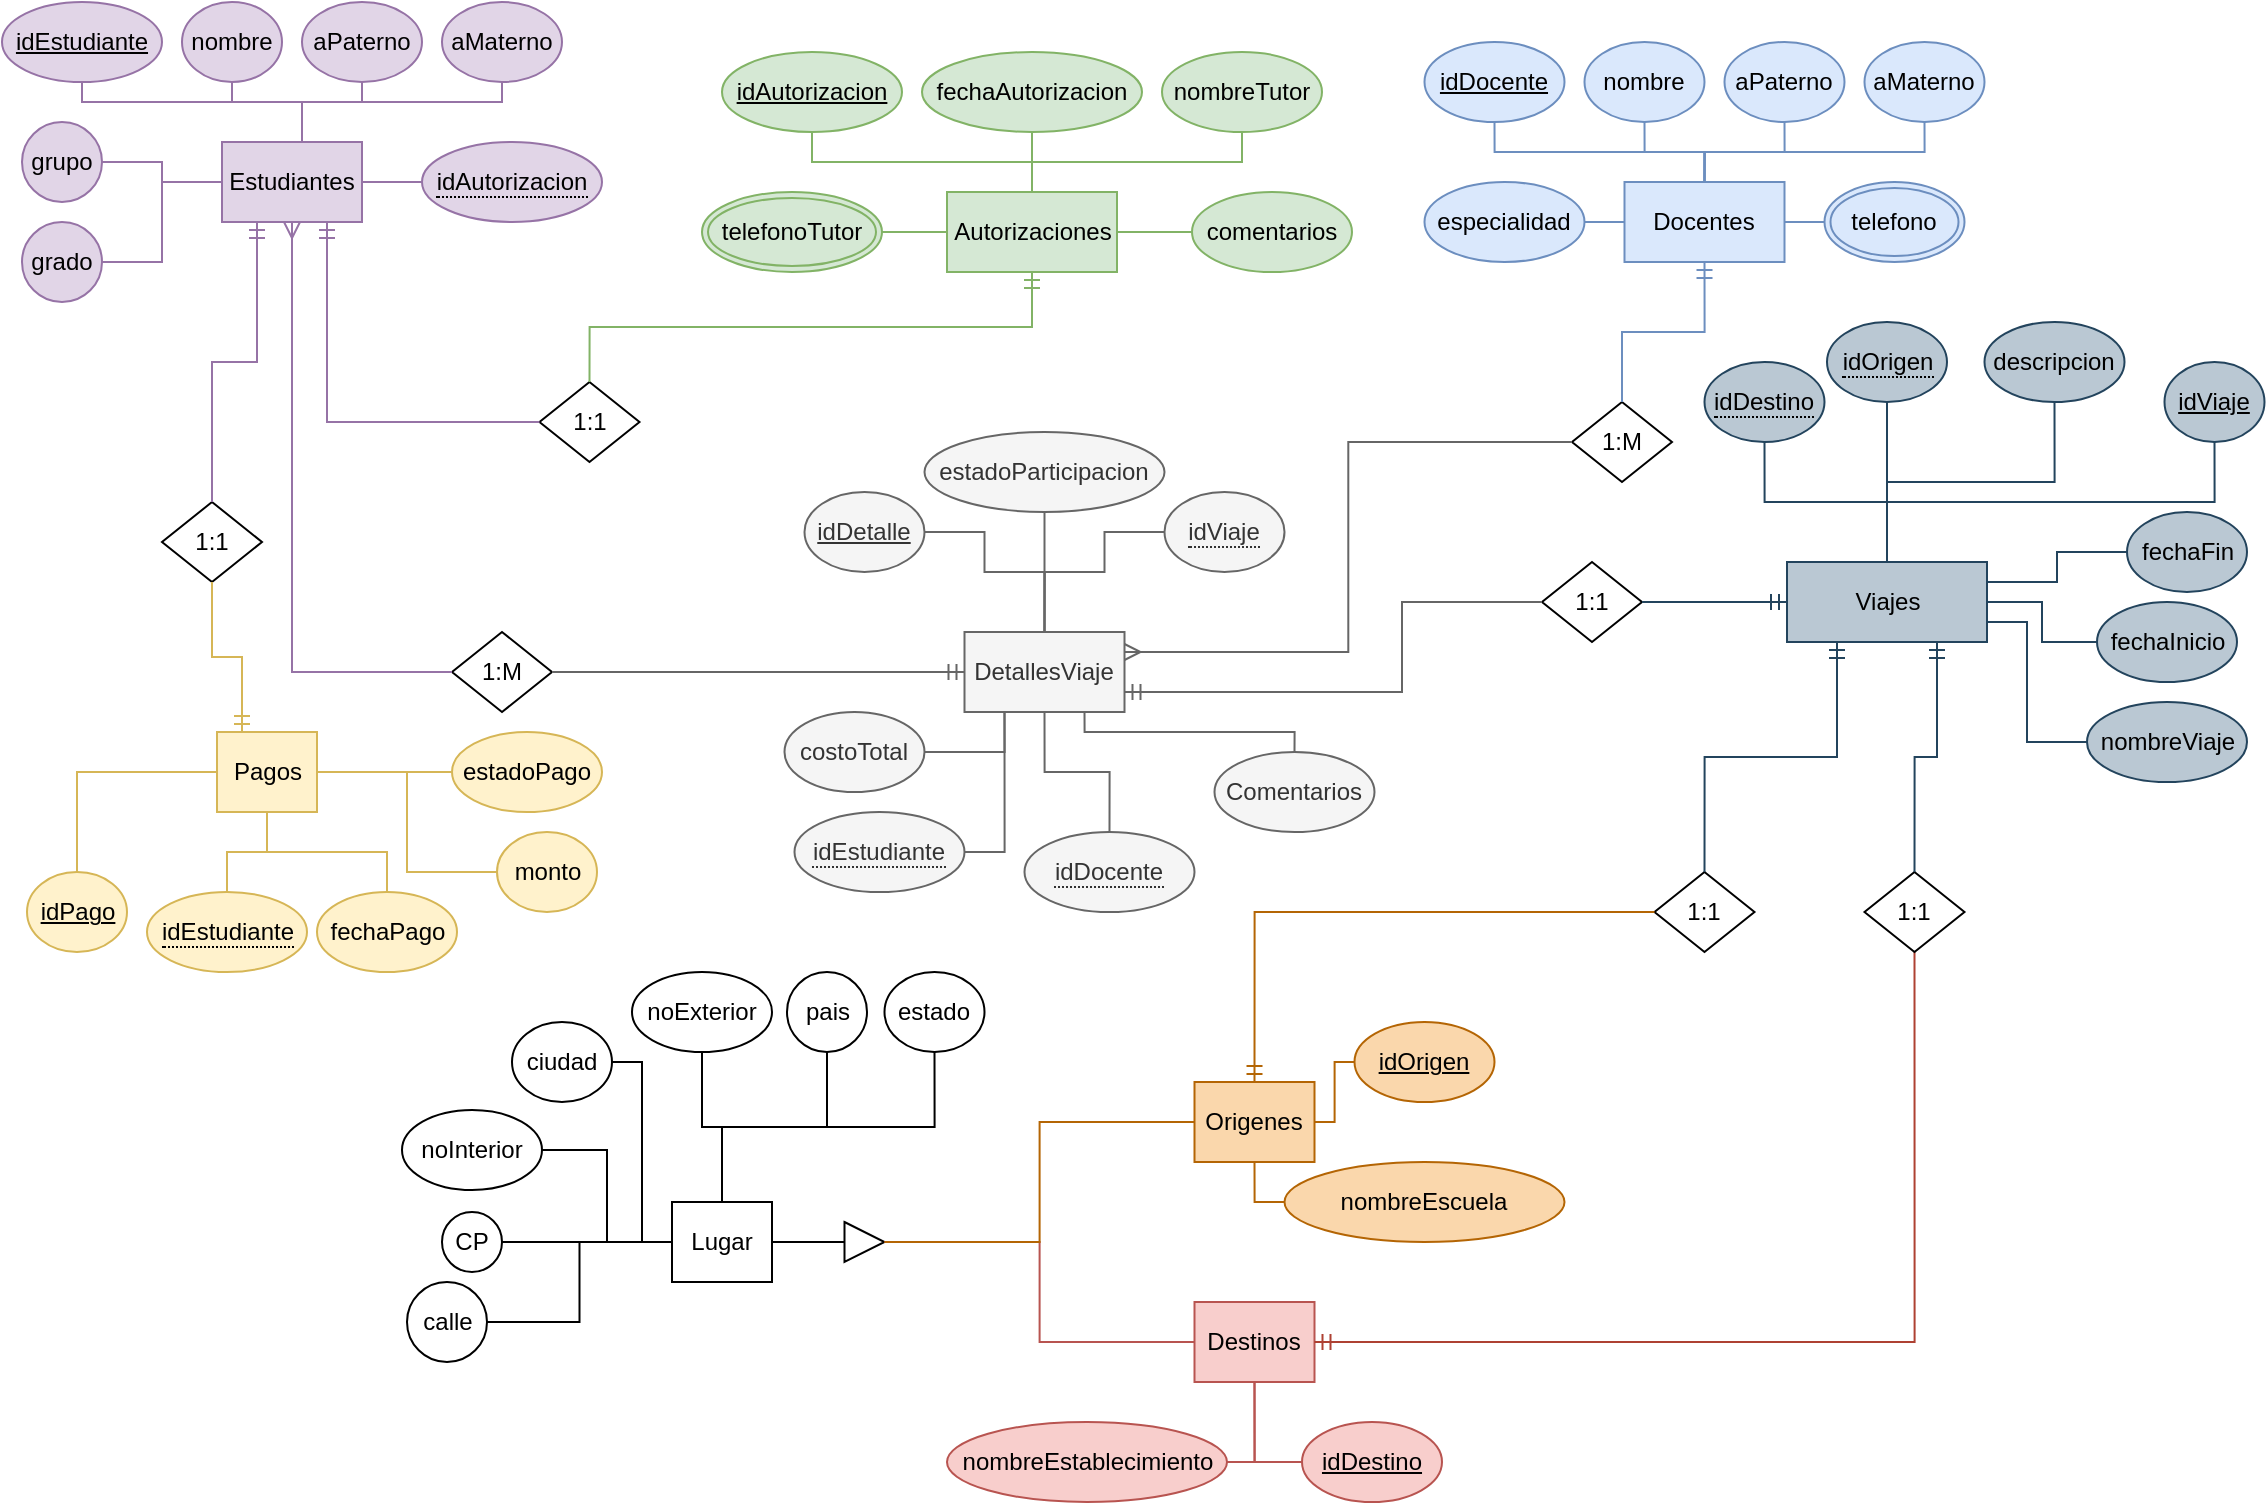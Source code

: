 <mxfile version="27.0.9">
  <diagram name="Página-1" id="6M8jZJM8SSEb0cVScsyy">
    <mxGraphModel dx="983" dy="613" grid="1" gridSize="10" guides="1" tooltips="1" connect="1" arrows="1" fold="1" page="1" pageScale="1" pageWidth="1169" pageHeight="827" math="0" shadow="0">
      <root>
        <mxCell id="0" />
        <mxCell id="1" parent="0" />
        <mxCell id="doyM2j3rQxWbV_fFkolo-1" value="Estudiantes" style="whiteSpace=wrap;html=1;align=center;fillColor=#e1d5e7;strokeColor=#9673a6;" parent="1" vertex="1">
          <mxGeometry x="130" y="90" width="70" height="40" as="geometry" />
        </mxCell>
        <mxCell id="doyM2j3rQxWbV_fFkolo-2" value="idEstudiante" style="ellipse;whiteSpace=wrap;html=1;align=center;fontStyle=4;fillColor=#e1d5e7;strokeColor=#9673a6;" parent="1" vertex="1">
          <mxGeometry x="20" y="20" width="80" height="40" as="geometry" />
        </mxCell>
        <mxCell id="doyM2j3rQxWbV_fFkolo-3" value="nombre" style="ellipse;whiteSpace=wrap;html=1;align=center;fillColor=#e1d5e7;strokeColor=#9673a6;" parent="1" vertex="1">
          <mxGeometry x="110" y="20" width="50" height="40" as="geometry" />
        </mxCell>
        <mxCell id="doyM2j3rQxWbV_fFkolo-4" value="aPaterno" style="ellipse;whiteSpace=wrap;html=1;align=center;fillColor=#e1d5e7;strokeColor=#9673a6;" parent="1" vertex="1">
          <mxGeometry x="170" y="20" width="60" height="40" as="geometry" />
        </mxCell>
        <mxCell id="doyM2j3rQxWbV_fFkolo-5" value="aMaterno" style="ellipse;whiteSpace=wrap;html=1;align=center;fillColor=#e1d5e7;strokeColor=#9673a6;" parent="1" vertex="1">
          <mxGeometry x="240" y="20" width="60" height="40" as="geometry" />
        </mxCell>
        <mxCell id="doyM2j3rQxWbV_fFkolo-6" value="grado" style="ellipse;whiteSpace=wrap;html=1;align=center;fillColor=#e1d5e7;strokeColor=#9673a6;" parent="1" vertex="1">
          <mxGeometry x="30" y="130" width="40" height="40" as="geometry" />
        </mxCell>
        <mxCell id="doyM2j3rQxWbV_fFkolo-7" value="grupo" style="ellipse;whiteSpace=wrap;html=1;align=center;fillColor=#e1d5e7;strokeColor=#9673a6;" parent="1" vertex="1">
          <mxGeometry x="30" y="80" width="40" height="40" as="geometry" />
        </mxCell>
        <mxCell id="doyM2j3rQxWbV_fFkolo-16" value="" style="endArrow=none;html=1;rounded=0;entryX=0.5;entryY=1;entryDx=0;entryDy=0;exitX=0.5;exitY=0;exitDx=0;exitDy=0;edgeStyle=orthogonalEdgeStyle;fillColor=#e1d5e7;strokeColor=#9673a6;" parent="1" source="doyM2j3rQxWbV_fFkolo-1" target="doyM2j3rQxWbV_fFkolo-2" edge="1">
          <mxGeometry width="50" height="50" relative="1" as="geometry">
            <mxPoint x="110" y="110" as="sourcePoint" />
            <mxPoint x="160" y="60" as="targetPoint" />
            <Array as="points">
              <mxPoint x="170" y="70" />
              <mxPoint x="60" y="70" />
            </Array>
          </mxGeometry>
        </mxCell>
        <mxCell id="doyM2j3rQxWbV_fFkolo-18" value="" style="endArrow=none;html=1;rounded=0;entryX=0.5;entryY=1;entryDx=0;entryDy=0;exitX=0.5;exitY=0;exitDx=0;exitDy=0;edgeStyle=orthogonalEdgeStyle;fillColor=#e1d5e7;strokeColor=#9673a6;" parent="1" source="doyM2j3rQxWbV_fFkolo-1" target="doyM2j3rQxWbV_fFkolo-3" edge="1">
          <mxGeometry width="50" height="50" relative="1" as="geometry">
            <mxPoint x="220" y="100" as="sourcePoint" />
            <mxPoint x="110" y="70" as="targetPoint" />
            <Array as="points">
              <mxPoint x="170" y="70" />
              <mxPoint x="135" y="70" />
            </Array>
          </mxGeometry>
        </mxCell>
        <mxCell id="doyM2j3rQxWbV_fFkolo-19" value="" style="endArrow=none;html=1;rounded=0;entryX=0.5;entryY=1;entryDx=0;entryDy=0;exitX=0.5;exitY=0;exitDx=0;exitDy=0;edgeStyle=orthogonalEdgeStyle;fillColor=#e1d5e7;strokeColor=#9673a6;" parent="1" source="doyM2j3rQxWbV_fFkolo-1" target="doyM2j3rQxWbV_fFkolo-4" edge="1">
          <mxGeometry width="50" height="50" relative="1" as="geometry">
            <mxPoint x="300" y="110" as="sourcePoint" />
            <mxPoint x="190" y="80" as="targetPoint" />
            <Array as="points">
              <mxPoint x="170" y="70" />
              <mxPoint x="200" y="70" />
            </Array>
          </mxGeometry>
        </mxCell>
        <mxCell id="doyM2j3rQxWbV_fFkolo-20" value="" style="endArrow=none;html=1;rounded=0;exitX=0.5;exitY=1;exitDx=0;exitDy=0;edgeStyle=orthogonalEdgeStyle;entryX=0.5;entryY=0;entryDx=0;entryDy=0;fillColor=#e1d5e7;strokeColor=#9673a6;" parent="1" source="doyM2j3rQxWbV_fFkolo-5" target="doyM2j3rQxWbV_fFkolo-1" edge="1">
          <mxGeometry width="50" height="50" relative="1" as="geometry">
            <mxPoint x="270" y="110" as="sourcePoint" />
            <mxPoint x="170" y="90" as="targetPoint" />
            <Array as="points">
              <mxPoint x="270" y="70" />
              <mxPoint x="170" y="70" />
            </Array>
          </mxGeometry>
        </mxCell>
        <mxCell id="doyM2j3rQxWbV_fFkolo-21" value="" style="endArrow=none;html=1;rounded=0;entryX=1;entryY=0.5;entryDx=0;entryDy=0;exitX=0;exitY=0.5;exitDx=0;exitDy=0;edgeStyle=orthogonalEdgeStyle;fillColor=#e1d5e7;strokeColor=#9673a6;" parent="1" source="doyM2j3rQxWbV_fFkolo-1" target="doyM2j3rQxWbV_fFkolo-7" edge="1">
          <mxGeometry width="50" height="50" relative="1" as="geometry">
            <mxPoint x="220" y="110" as="sourcePoint" />
            <mxPoint x="110" y="80" as="targetPoint" />
          </mxGeometry>
        </mxCell>
        <mxCell id="doyM2j3rQxWbV_fFkolo-22" value="" style="endArrow=none;html=1;rounded=0;entryX=1;entryY=0.5;entryDx=0;entryDy=0;exitX=0;exitY=0.5;exitDx=0;exitDy=0;edgeStyle=orthogonalEdgeStyle;fillColor=#e1d5e7;strokeColor=#9673a6;" parent="1" source="doyM2j3rQxWbV_fFkolo-1" target="doyM2j3rQxWbV_fFkolo-6" edge="1">
          <mxGeometry width="50" height="50" relative="1" as="geometry">
            <mxPoint x="200" y="160" as="sourcePoint" />
            <mxPoint x="90" y="130" as="targetPoint" />
          </mxGeometry>
        </mxCell>
        <mxCell id="doyM2j3rQxWbV_fFkolo-23" value="Autorizaciones" style="whiteSpace=wrap;html=1;align=center;fillColor=#d5e8d4;strokeColor=#82b366;" parent="1" vertex="1">
          <mxGeometry x="492.5" y="115" width="85" height="40" as="geometry" />
        </mxCell>
        <mxCell id="doyM2j3rQxWbV_fFkolo-24" value="idAutorizacion" style="ellipse;whiteSpace=wrap;html=1;align=center;fontStyle=4;fillColor=#d5e8d4;strokeColor=#82b366;" parent="1" vertex="1">
          <mxGeometry x="380" y="45" width="90" height="40" as="geometry" />
        </mxCell>
        <mxCell id="doyM2j3rQxWbV_fFkolo-25" value="fechaAutorizacion" style="ellipse;whiteSpace=wrap;html=1;align=center;fillColor=#d5e8d4;strokeColor=#82b366;" parent="1" vertex="1">
          <mxGeometry x="480" y="45" width="110" height="40" as="geometry" />
        </mxCell>
        <mxCell id="doyM2j3rQxWbV_fFkolo-26" value="nombreTutor" style="ellipse;whiteSpace=wrap;html=1;align=center;fillColor=#d5e8d4;strokeColor=#82b366;" parent="1" vertex="1">
          <mxGeometry x="600" y="45" width="80" height="40" as="geometry" />
        </mxCell>
        <mxCell id="doyM2j3rQxWbV_fFkolo-28" value="comentarios" style="ellipse;whiteSpace=wrap;html=1;align=center;fillColor=#d5e8d4;strokeColor=#82b366;" parent="1" vertex="1">
          <mxGeometry x="615" y="115" width="80" height="40" as="geometry" />
        </mxCell>
        <mxCell id="doyM2j3rQxWbV_fFkolo-30" value="" style="endArrow=none;html=1;rounded=0;entryX=0.5;entryY=1;entryDx=0;entryDy=0;exitX=0.5;exitY=0;exitDx=0;exitDy=0;edgeStyle=orthogonalEdgeStyle;fillColor=#d5e8d4;strokeColor=#82b366;" parent="1" source="doyM2j3rQxWbV_fFkolo-23" target="doyM2j3rQxWbV_fFkolo-24" edge="1">
          <mxGeometry width="50" height="50" relative="1" as="geometry">
            <mxPoint x="500" y="105" as="sourcePoint" />
            <mxPoint x="440" y="135" as="targetPoint" />
          </mxGeometry>
        </mxCell>
        <mxCell id="doyM2j3rQxWbV_fFkolo-31" value="" style="endArrow=none;html=1;rounded=0;entryX=0.5;entryY=1;entryDx=0;entryDy=0;exitX=0.5;exitY=0;exitDx=0;exitDy=0;edgeStyle=orthogonalEdgeStyle;fillColor=#d5e8d4;strokeColor=#82b366;" parent="1" source="doyM2j3rQxWbV_fFkolo-23" target="doyM2j3rQxWbV_fFkolo-25" edge="1">
          <mxGeometry width="50" height="50" relative="1" as="geometry">
            <mxPoint x="620" y="205" as="sourcePoint" />
            <mxPoint x="560" y="235" as="targetPoint" />
          </mxGeometry>
        </mxCell>
        <mxCell id="doyM2j3rQxWbV_fFkolo-32" value="" style="endArrow=none;html=1;rounded=0;entryX=0.5;entryY=1;entryDx=0;entryDy=0;exitX=0.5;exitY=0;exitDx=0;exitDy=0;edgeStyle=orthogonalEdgeStyle;fillColor=#d5e8d4;strokeColor=#82b366;" parent="1" source="doyM2j3rQxWbV_fFkolo-23" target="doyM2j3rQxWbV_fFkolo-26" edge="1">
          <mxGeometry width="50" height="50" relative="1" as="geometry">
            <mxPoint x="660" y="115" as="sourcePoint" />
            <mxPoint x="600" y="145" as="targetPoint" />
          </mxGeometry>
        </mxCell>
        <mxCell id="doyM2j3rQxWbV_fFkolo-33" value="" style="endArrow=none;html=1;rounded=0;entryX=1;entryY=0.5;entryDx=0;entryDy=0;exitX=0;exitY=0.5;exitDx=0;exitDy=0;edgeStyle=orthogonalEdgeStyle;fillColor=#d5e8d4;strokeColor=#82b366;" parent="1" source="doyM2j3rQxWbV_fFkolo-28" target="doyM2j3rQxWbV_fFkolo-23" edge="1">
          <mxGeometry width="50" height="50" relative="1" as="geometry">
            <mxPoint x="640" y="115" as="sourcePoint" />
            <mxPoint x="580" y="145" as="targetPoint" />
          </mxGeometry>
        </mxCell>
        <mxCell id="doyM2j3rQxWbV_fFkolo-34" value="" style="endArrow=none;html=1;rounded=0;entryX=1;entryY=0.5;entryDx=0;entryDy=0;exitX=0;exitY=0.5;exitDx=0;exitDy=0;edgeStyle=orthogonalEdgeStyle;fillColor=#d5e8d4;strokeColor=#82b366;" parent="1" source="doyM2j3rQxWbV_fFkolo-23" target="doyM2j3rQxWbV_fFkolo-36" edge="1">
          <mxGeometry width="50" height="50" relative="1" as="geometry">
            <mxPoint x="490" y="135" as="sourcePoint" />
            <mxPoint x="460" y="125" as="targetPoint" />
          </mxGeometry>
        </mxCell>
        <mxCell id="doyM2j3rQxWbV_fFkolo-36" value="telefonoTutor" style="ellipse;shape=doubleEllipse;margin=3;whiteSpace=wrap;html=1;align=center;fillColor=#d5e8d4;strokeColor=#82b366;" parent="1" vertex="1">
          <mxGeometry x="370" y="115" width="90" height="40" as="geometry" />
        </mxCell>
        <mxCell id="doyM2j3rQxWbV_fFkolo-37" value="&lt;span style=&quot;border-bottom: 1px dotted&quot;&gt;idAutorizacion&lt;/span&gt;" style="ellipse;whiteSpace=wrap;html=1;align=center;fillColor=#e1d5e7;strokeColor=#9673a6;" parent="1" vertex="1">
          <mxGeometry x="230" y="90" width="90" height="40" as="geometry" />
        </mxCell>
        <mxCell id="doyM2j3rQxWbV_fFkolo-38" value="" style="endArrow=none;html=1;rounded=0;entryX=1;entryY=0.5;entryDx=0;entryDy=0;exitX=0;exitY=0.5;exitDx=0;exitDy=0;edgeStyle=orthogonalEdgeStyle;fillColor=#e1d5e7;strokeColor=#9673a6;" parent="1" source="doyM2j3rQxWbV_fFkolo-37" target="doyM2j3rQxWbV_fFkolo-1" edge="1">
          <mxGeometry width="50" height="50" relative="1" as="geometry">
            <mxPoint x="310" y="150" as="sourcePoint" />
            <mxPoint x="250" y="180" as="targetPoint" />
          </mxGeometry>
        </mxCell>
        <mxCell id="doyM2j3rQxWbV_fFkolo-39" value="1:1" style="shape=rhombus;perimeter=rhombusPerimeter;whiteSpace=wrap;html=1;align=center;" parent="1" vertex="1">
          <mxGeometry x="288.75" y="210" width="50" height="40" as="geometry" />
        </mxCell>
        <mxCell id="doyM2j3rQxWbV_fFkolo-42" value="" style="edgeStyle=orthogonalEdgeStyle;fontSize=12;html=1;endArrow=ERmandOne;rounded=0;exitX=0;exitY=0.5;exitDx=0;exitDy=0;entryX=0.75;entryY=1;entryDx=0;entryDy=0;fillColor=#e1d5e7;strokeColor=#9673a6;" parent="1" source="doyM2j3rQxWbV_fFkolo-39" target="doyM2j3rQxWbV_fFkolo-1" edge="1">
          <mxGeometry width="100" height="100" relative="1" as="geometry">
            <mxPoint x="320" y="180" as="sourcePoint" />
            <mxPoint x="220" y="200" as="targetPoint" />
          </mxGeometry>
        </mxCell>
        <mxCell id="doyM2j3rQxWbV_fFkolo-43" value="" style="edgeStyle=orthogonalEdgeStyle;fontSize=12;html=1;endArrow=ERmandOne;rounded=0;exitX=0.5;exitY=0;exitDx=0;exitDy=0;entryX=0.5;entryY=1;entryDx=0;entryDy=0;fillColor=#d5e8d4;strokeColor=#82b366;" parent="1" source="doyM2j3rQxWbV_fFkolo-39" target="doyM2j3rQxWbV_fFkolo-23" edge="1">
          <mxGeometry width="100" height="100" relative="1" as="geometry">
            <mxPoint x="330" y="200" as="sourcePoint" />
            <mxPoint x="220" y="170" as="targetPoint" />
          </mxGeometry>
        </mxCell>
        <mxCell id="doyM2j3rQxWbV_fFkolo-44" value="Pagos" style="whiteSpace=wrap;html=1;align=center;fillColor=#fff2cc;strokeColor=#d6b656;" parent="1" vertex="1">
          <mxGeometry x="127.5" y="385" width="50" height="40" as="geometry" />
        </mxCell>
        <mxCell id="doyM2j3rQxWbV_fFkolo-45" value="idPago" style="ellipse;whiteSpace=wrap;html=1;align=center;fontStyle=4;fillColor=#fff2cc;strokeColor=#d6b656;" parent="1" vertex="1">
          <mxGeometry x="32.5" y="455" width="50" height="40" as="geometry" />
        </mxCell>
        <mxCell id="doyM2j3rQxWbV_fFkolo-47" value="&lt;span style=&quot;border-bottom: 1px dotted&quot;&gt;idEstudiante&lt;/span&gt;" style="ellipse;whiteSpace=wrap;html=1;align=center;fillColor=#fff2cc;strokeColor=#d6b656;" parent="1" vertex="1">
          <mxGeometry x="92.5" y="465" width="80" height="40" as="geometry" />
        </mxCell>
        <mxCell id="doyM2j3rQxWbV_fFkolo-48" value="fechaPago" style="ellipse;whiteSpace=wrap;html=1;align=center;fillColor=#fff2cc;strokeColor=#d6b656;" parent="1" vertex="1">
          <mxGeometry x="177.5" y="465" width="70" height="40" as="geometry" />
        </mxCell>
        <mxCell id="doyM2j3rQxWbV_fFkolo-49" value="monto" style="ellipse;whiteSpace=wrap;html=1;align=center;fillColor=#fff2cc;strokeColor=#d6b656;" parent="1" vertex="1">
          <mxGeometry x="267.5" y="435" width="50" height="40" as="geometry" />
        </mxCell>
        <mxCell id="doyM2j3rQxWbV_fFkolo-51" value="estadoPago" style="ellipse;whiteSpace=wrap;html=1;align=center;fillColor=#fff2cc;strokeColor=#d6b656;" parent="1" vertex="1">
          <mxGeometry x="245" y="385" width="75" height="40" as="geometry" />
        </mxCell>
        <mxCell id="doyM2j3rQxWbV_fFkolo-52" value="1:1" style="shape=rhombus;perimeter=rhombusPerimeter;whiteSpace=wrap;html=1;align=center;" parent="1" vertex="1">
          <mxGeometry x="100" y="270" width="50" height="40" as="geometry" />
        </mxCell>
        <mxCell id="doyM2j3rQxWbV_fFkolo-53" value="" style="endArrow=none;html=1;rounded=0;entryX=0.5;entryY=0;entryDx=0;entryDy=0;exitX=0;exitY=0.5;exitDx=0;exitDy=0;edgeStyle=orthogonalEdgeStyle;fillColor=#fff2cc;strokeColor=#d6b656;" parent="1" source="doyM2j3rQxWbV_fFkolo-44" target="doyM2j3rQxWbV_fFkolo-45" edge="1">
          <mxGeometry width="50" height="50" relative="1" as="geometry">
            <mxPoint x="247.5" y="405" as="sourcePoint" />
            <mxPoint x="217.5" y="415" as="targetPoint" />
          </mxGeometry>
        </mxCell>
        <mxCell id="doyM2j3rQxWbV_fFkolo-54" value="" style="endArrow=none;html=1;rounded=0;entryX=0.5;entryY=0;entryDx=0;entryDy=0;exitX=0.5;exitY=1;exitDx=0;exitDy=0;edgeStyle=orthogonalEdgeStyle;fillColor=#fff2cc;strokeColor=#d6b656;" parent="1" source="doyM2j3rQxWbV_fFkolo-44" target="doyM2j3rQxWbV_fFkolo-47" edge="1">
          <mxGeometry width="50" height="50" relative="1" as="geometry">
            <mxPoint x="257.5" y="365" as="sourcePoint" />
            <mxPoint x="227.5" y="375" as="targetPoint" />
          </mxGeometry>
        </mxCell>
        <mxCell id="doyM2j3rQxWbV_fFkolo-55" value="" style="endArrow=none;html=1;rounded=0;entryX=0.5;entryY=0;entryDx=0;entryDy=0;exitX=0.5;exitY=1;exitDx=0;exitDy=0;edgeStyle=orthogonalEdgeStyle;fillColor=#fff2cc;strokeColor=#d6b656;" parent="1" source="doyM2j3rQxWbV_fFkolo-44" target="doyM2j3rQxWbV_fFkolo-48" edge="1">
          <mxGeometry width="50" height="50" relative="1" as="geometry">
            <mxPoint x="157.5" y="415" as="sourcePoint" />
            <mxPoint x="127.5" y="425" as="targetPoint" />
          </mxGeometry>
        </mxCell>
        <mxCell id="doyM2j3rQxWbV_fFkolo-56" value="" style="endArrow=none;html=1;rounded=0;entryX=0;entryY=0.5;entryDx=0;entryDy=0;exitX=1;exitY=0.5;exitDx=0;exitDy=0;edgeStyle=orthogonalEdgeStyle;fillColor=#fff2cc;strokeColor=#d6b656;" parent="1" source="doyM2j3rQxWbV_fFkolo-44" target="doyM2j3rQxWbV_fFkolo-49" edge="1">
          <mxGeometry width="50" height="50" relative="1" as="geometry">
            <mxPoint x="207.5" y="425" as="sourcePoint" />
            <mxPoint x="177.5" y="435" as="targetPoint" />
          </mxGeometry>
        </mxCell>
        <mxCell id="doyM2j3rQxWbV_fFkolo-57" value="" style="endArrow=none;html=1;rounded=0;entryX=0;entryY=0.5;entryDx=0;entryDy=0;exitX=1;exitY=0.5;exitDx=0;exitDy=0;edgeStyle=orthogonalEdgeStyle;fillColor=#fff2cc;strokeColor=#d6b656;" parent="1" source="doyM2j3rQxWbV_fFkolo-44" target="doyM2j3rQxWbV_fFkolo-51" edge="1">
          <mxGeometry width="50" height="50" relative="1" as="geometry">
            <mxPoint x="227.5" y="435" as="sourcePoint" />
            <mxPoint x="197.5" y="445" as="targetPoint" />
          </mxGeometry>
        </mxCell>
        <mxCell id="doyM2j3rQxWbV_fFkolo-58" value="" style="edgeStyle=orthogonalEdgeStyle;fontSize=12;html=1;endArrow=ERmandOne;rounded=0;exitX=0.5;exitY=0;exitDx=0;exitDy=0;entryX=0.25;entryY=1;entryDx=0;entryDy=0;fillColor=#e1d5e7;strokeColor=#9673a6;" parent="1" source="doyM2j3rQxWbV_fFkolo-52" target="doyM2j3rQxWbV_fFkolo-1" edge="1">
          <mxGeometry width="100" height="100" relative="1" as="geometry">
            <mxPoint x="397" y="190" as="sourcePoint" />
            <mxPoint x="270" y="160" as="targetPoint" />
          </mxGeometry>
        </mxCell>
        <mxCell id="doyM2j3rQxWbV_fFkolo-59" value="" style="edgeStyle=orthogonalEdgeStyle;fontSize=12;html=1;endArrow=ERmandOne;rounded=0;exitX=0.5;exitY=1;exitDx=0;exitDy=0;entryX=0.25;entryY=0;entryDx=0;entryDy=0;fillColor=#fff2cc;strokeColor=#d6b656;" parent="1" source="doyM2j3rQxWbV_fFkolo-52" target="doyM2j3rQxWbV_fFkolo-44" edge="1">
          <mxGeometry width="100" height="100" relative="1" as="geometry">
            <mxPoint x="497" y="220" as="sourcePoint" />
            <mxPoint x="370" y="190" as="targetPoint" />
          </mxGeometry>
        </mxCell>
        <mxCell id="doyM2j3rQxWbV_fFkolo-60" value="Docentes" style="whiteSpace=wrap;html=1;align=center;fillColor=#dae8fc;strokeColor=#6c8ebf;" parent="1" vertex="1">
          <mxGeometry x="831.25" y="110" width="80" height="40" as="geometry" />
        </mxCell>
        <mxCell id="doyM2j3rQxWbV_fFkolo-61" value="idDocente" style="ellipse;whiteSpace=wrap;html=1;align=center;fontStyle=4;fillColor=#dae8fc;strokeColor=#6c8ebf;" parent="1" vertex="1">
          <mxGeometry x="731.25" y="40" width="70" height="40" as="geometry" />
        </mxCell>
        <mxCell id="doyM2j3rQxWbV_fFkolo-62" value="nombre" style="ellipse;whiteSpace=wrap;html=1;align=center;fillColor=#dae8fc;strokeColor=#6c8ebf;" parent="1" vertex="1">
          <mxGeometry x="811.25" y="40" width="60" height="40" as="geometry" />
        </mxCell>
        <mxCell id="doyM2j3rQxWbV_fFkolo-63" value="aPaterno" style="ellipse;whiteSpace=wrap;html=1;align=center;fillColor=#dae8fc;strokeColor=#6c8ebf;" parent="1" vertex="1">
          <mxGeometry x="881.25" y="40" width="60" height="40" as="geometry" />
        </mxCell>
        <mxCell id="doyM2j3rQxWbV_fFkolo-64" value="aM&lt;span style=&quot;background-color: transparent; color: light-dark(rgb(0, 0, 0), rgb(255, 255, 255));&quot;&gt;aterno&lt;/span&gt;" style="ellipse;whiteSpace=wrap;html=1;align=center;fillColor=#dae8fc;strokeColor=#6c8ebf;" parent="1" vertex="1">
          <mxGeometry x="951.25" y="40" width="60" height="40" as="geometry" />
        </mxCell>
        <mxCell id="doyM2j3rQxWbV_fFkolo-65" value="especialidad" style="ellipse;whiteSpace=wrap;html=1;align=center;fillColor=#dae8fc;strokeColor=#6c8ebf;" parent="1" vertex="1">
          <mxGeometry x="731.25" y="110" width="80" height="40" as="geometry" />
        </mxCell>
        <mxCell id="doyM2j3rQxWbV_fFkolo-67" value="telefono" style="ellipse;shape=doubleEllipse;margin=3;whiteSpace=wrap;html=1;align=center;fillColor=#dae8fc;strokeColor=#6c8ebf;" parent="1" vertex="1">
          <mxGeometry x="931.25" y="110" width="70" height="40" as="geometry" />
        </mxCell>
        <mxCell id="doyM2j3rQxWbV_fFkolo-68" value="" style="endArrow=none;html=1;rounded=0;entryX=0.5;entryY=1;entryDx=0;entryDy=0;exitX=0.5;exitY=0;exitDx=0;exitDy=0;edgeStyle=orthogonalEdgeStyle;fillColor=#dae8fc;strokeColor=#6c8ebf;" parent="1" source="doyM2j3rQxWbV_fFkolo-60" target="doyM2j3rQxWbV_fFkolo-61" edge="1">
          <mxGeometry width="50" height="50" relative="1" as="geometry">
            <mxPoint x="601.25" y="120" as="sourcePoint" />
            <mxPoint x="706.25" y="90" as="targetPoint" />
          </mxGeometry>
        </mxCell>
        <mxCell id="doyM2j3rQxWbV_fFkolo-69" value="" style="endArrow=none;html=1;rounded=0;entryX=0.5;entryY=1;entryDx=0;entryDy=0;exitX=0.5;exitY=0;exitDx=0;exitDy=0;edgeStyle=orthogonalEdgeStyle;fillColor=#dae8fc;strokeColor=#6c8ebf;" parent="1" source="doyM2j3rQxWbV_fFkolo-60" target="doyM2j3rQxWbV_fFkolo-64" edge="1">
          <mxGeometry width="50" height="50" relative="1" as="geometry">
            <mxPoint x="871.25" y="140" as="sourcePoint" />
            <mxPoint x="976.25" y="110" as="targetPoint" />
          </mxGeometry>
        </mxCell>
        <mxCell id="doyM2j3rQxWbV_fFkolo-70" value="" style="endArrow=none;html=1;rounded=0;entryX=0.5;entryY=1;entryDx=0;entryDy=0;exitX=0.5;exitY=0;exitDx=0;exitDy=0;edgeStyle=orthogonalEdgeStyle;fillColor=#dae8fc;strokeColor=#6c8ebf;" parent="1" source="doyM2j3rQxWbV_fFkolo-60" target="doyM2j3rQxWbV_fFkolo-63" edge="1">
          <mxGeometry width="50" height="50" relative="1" as="geometry">
            <mxPoint x="911.25" y="120" as="sourcePoint" />
            <mxPoint x="1016.25" y="90" as="targetPoint" />
          </mxGeometry>
        </mxCell>
        <mxCell id="doyM2j3rQxWbV_fFkolo-71" value="" style="endArrow=none;html=1;rounded=0;entryX=0.5;entryY=1;entryDx=0;entryDy=0;exitX=0.5;exitY=0;exitDx=0;exitDy=0;edgeStyle=orthogonalEdgeStyle;fillColor=#dae8fc;strokeColor=#6c8ebf;" parent="1" source="doyM2j3rQxWbV_fFkolo-60" target="doyM2j3rQxWbV_fFkolo-62" edge="1">
          <mxGeometry width="50" height="50" relative="1" as="geometry">
            <mxPoint x="871.25" y="120" as="sourcePoint" />
            <mxPoint x="976.25" y="90" as="targetPoint" />
          </mxGeometry>
        </mxCell>
        <mxCell id="doyM2j3rQxWbV_fFkolo-72" value="" style="endArrow=none;html=1;rounded=0;entryX=0;entryY=0.5;entryDx=0;entryDy=0;exitX=1;exitY=0.5;exitDx=0;exitDy=0;edgeStyle=orthogonalEdgeStyle;fillColor=#dae8fc;strokeColor=#6c8ebf;" parent="1" source="doyM2j3rQxWbV_fFkolo-60" target="doyM2j3rQxWbV_fFkolo-67" edge="1">
          <mxGeometry width="50" height="50" relative="1" as="geometry">
            <mxPoint x="861.25" y="150" as="sourcePoint" />
            <mxPoint x="966.25" y="120" as="targetPoint" />
          </mxGeometry>
        </mxCell>
        <mxCell id="doyM2j3rQxWbV_fFkolo-73" value="" style="endArrow=none;html=1;rounded=0;entryX=0;entryY=0.5;entryDx=0;entryDy=0;exitX=1;exitY=0.5;exitDx=0;exitDy=0;edgeStyle=orthogonalEdgeStyle;fillColor=#dae8fc;strokeColor=#6c8ebf;" parent="1" source="doyM2j3rQxWbV_fFkolo-65" target="doyM2j3rQxWbV_fFkolo-60" edge="1">
          <mxGeometry width="50" height="50" relative="1" as="geometry">
            <mxPoint x="881.25" y="160" as="sourcePoint" />
            <mxPoint x="986.25" y="130" as="targetPoint" />
          </mxGeometry>
        </mxCell>
        <mxCell id="doyM2j3rQxWbV_fFkolo-74" value="Destinos" style="whiteSpace=wrap;html=1;align=center;fillColor=#f8cecc;strokeColor=#b85450;" parent="1" vertex="1">
          <mxGeometry x="616.25" y="670" width="60" height="40" as="geometry" />
        </mxCell>
        <mxCell id="doyM2j3rQxWbV_fFkolo-76" value="idDestino" style="ellipse;whiteSpace=wrap;html=1;align=center;fontStyle=4;fillColor=#f8cecc;strokeColor=#b85450;" parent="1" vertex="1">
          <mxGeometry x="670" y="730" width="70" height="40" as="geometry" />
        </mxCell>
        <mxCell id="doyM2j3rQxWbV_fFkolo-85" value="nombreEstablecimiento" style="ellipse;whiteSpace=wrap;html=1;align=center;fillColor=#f8cecc;strokeColor=#b85450;" parent="1" vertex="1">
          <mxGeometry x="492.5" y="730" width="140" height="40" as="geometry" />
        </mxCell>
        <mxCell id="doyM2j3rQxWbV_fFkolo-99" value="" style="endArrow=none;html=1;rounded=0;edgeStyle=orthogonalEdgeStyle;entryX=0;entryY=0.5;entryDx=0;entryDy=0;exitX=0.5;exitY=1;exitDx=0;exitDy=0;fillColor=#f8cecc;strokeColor=#b85450;" parent="1" source="doyM2j3rQxWbV_fFkolo-74" target="doyM2j3rQxWbV_fFkolo-76" edge="1">
          <mxGeometry width="50" height="50" relative="1" as="geometry">
            <mxPoint x="510" y="760" as="sourcePoint" />
            <mxPoint x="560" y="740" as="targetPoint" />
          </mxGeometry>
        </mxCell>
        <mxCell id="doyM2j3rQxWbV_fFkolo-103" value="" style="endArrow=none;html=1;rounded=0;edgeStyle=orthogonalEdgeStyle;entryX=0.5;entryY=1;entryDx=0;entryDy=0;exitX=1;exitY=0.5;exitDx=0;exitDy=0;fillColor=#f8cecc;strokeColor=#b85450;" parent="1" source="doyM2j3rQxWbV_fFkolo-85" target="doyM2j3rQxWbV_fFkolo-74" edge="1">
          <mxGeometry width="50" height="50" relative="1" as="geometry">
            <mxPoint x="395" y="780" as="sourcePoint" />
            <mxPoint x="445" y="760" as="targetPoint" />
          </mxGeometry>
        </mxCell>
        <mxCell id="doyM2j3rQxWbV_fFkolo-106" value="Origenes" style="whiteSpace=wrap;html=1;align=center;fillColor=#fad7ac;strokeColor=#b46504;" parent="1" vertex="1">
          <mxGeometry x="616.25" y="560" width="60" height="40" as="geometry" />
        </mxCell>
        <mxCell id="doyM2j3rQxWbV_fFkolo-107" value="idOrigen" style="ellipse;whiteSpace=wrap;html=1;align=center;fontStyle=4;fillColor=#fad7ac;strokeColor=#b46504;" parent="1" vertex="1">
          <mxGeometry x="696.25" y="530" width="70" height="40" as="geometry" />
        </mxCell>
        <mxCell id="doyM2j3rQxWbV_fFkolo-108" value="ciudad" style="ellipse;whiteSpace=wrap;html=1;align=center;" parent="1" vertex="1">
          <mxGeometry x="275" y="530" width="50" height="40" as="geometry" />
        </mxCell>
        <mxCell id="doyM2j3rQxWbV_fFkolo-109" value="estado" style="ellipse;whiteSpace=wrap;html=1;align=center;" parent="1" vertex="1">
          <mxGeometry x="461.25" y="505" width="50" height="40" as="geometry" />
        </mxCell>
        <mxCell id="doyM2j3rQxWbV_fFkolo-110" value="pais" style="ellipse;whiteSpace=wrap;html=1;align=center;" parent="1" vertex="1">
          <mxGeometry x="412.5" y="505" width="40" height="40" as="geometry" />
        </mxCell>
        <mxCell id="doyM2j3rQxWbV_fFkolo-111" value="CP" style="ellipse;whiteSpace=wrap;html=1;align=center;" parent="1" vertex="1">
          <mxGeometry x="240" y="625" width="30" height="30" as="geometry" />
        </mxCell>
        <mxCell id="doyM2j3rQxWbV_fFkolo-112" value="calle" style="ellipse;whiteSpace=wrap;html=1;align=center;" parent="1" vertex="1">
          <mxGeometry x="222.5" y="660" width="40" height="40" as="geometry" />
        </mxCell>
        <mxCell id="doyM2j3rQxWbV_fFkolo-113" value="noExterior" style="ellipse;whiteSpace=wrap;html=1;align=center;" parent="1" vertex="1">
          <mxGeometry x="335" y="505" width="70" height="40" as="geometry" />
        </mxCell>
        <mxCell id="doyM2j3rQxWbV_fFkolo-114" value="noInterior" style="ellipse;whiteSpace=wrap;html=1;align=center;" parent="1" vertex="1">
          <mxGeometry x="220" y="574" width="70" height="40" as="geometry" />
        </mxCell>
        <mxCell id="doyM2j3rQxWbV_fFkolo-115" value="nombreEscuela" style="ellipse;whiteSpace=wrap;html=1;align=center;fillColor=#fad7ac;strokeColor=#b46504;" parent="1" vertex="1">
          <mxGeometry x="661.25" y="600" width="140" height="40" as="geometry" />
        </mxCell>
        <mxCell id="doyM2j3rQxWbV_fFkolo-119" value="" style="endArrow=none;html=1;rounded=0;edgeStyle=orthogonalEdgeStyle;entryX=0;entryY=0.5;entryDx=0;entryDy=0;exitX=1;exitY=0.5;exitDx=0;exitDy=0;fillColor=#fad7ac;strokeColor=#b46504;" parent="1" source="doyM2j3rQxWbV_fFkolo-106" target="doyM2j3rQxWbV_fFkolo-107" edge="1">
          <mxGeometry width="50" height="50" relative="1" as="geometry">
            <mxPoint x="772.5" y="760" as="sourcePoint" />
            <mxPoint x="822.5" y="740" as="targetPoint" />
          </mxGeometry>
        </mxCell>
        <mxCell id="doyM2j3rQxWbV_fFkolo-123" value="" style="endArrow=none;html=1;rounded=0;edgeStyle=orthogonalEdgeStyle;exitX=0;exitY=0.5;exitDx=0;exitDy=0;fillColor=#fad7ac;strokeColor=#b46504;entryX=0.5;entryY=1;entryDx=0;entryDy=0;" parent="1" source="doyM2j3rQxWbV_fFkolo-115" target="doyM2j3rQxWbV_fFkolo-106" edge="1">
          <mxGeometry width="50" height="50" relative="1" as="geometry">
            <mxPoint x="787.5" y="790" as="sourcePoint" />
            <mxPoint x="676.25" y="670" as="targetPoint" />
          </mxGeometry>
        </mxCell>
        <mxCell id="doyM2j3rQxWbV_fFkolo-125" value="DetallesViaje" style="whiteSpace=wrap;html=1;align=center;fillColor=#f5f5f5;strokeColor=#666666;fontColor=#333333;" parent="1" vertex="1">
          <mxGeometry x="501.25" y="335" width="80" height="40" as="geometry" />
        </mxCell>
        <mxCell id="doyM2j3rQxWbV_fFkolo-128" value="Viajes" style="whiteSpace=wrap;html=1;align=center;fillColor=#bac8d3;strokeColor=#23445d;" parent="1" vertex="1">
          <mxGeometry x="912.5" y="300" width="100" height="40" as="geometry" />
        </mxCell>
        <mxCell id="doyM2j3rQxWbV_fFkolo-131" value="1:1" style="shape=rhombus;perimeter=rhombusPerimeter;whiteSpace=wrap;html=1;align=center;" parent="1" vertex="1">
          <mxGeometry x="790" y="300" width="50" height="40" as="geometry" />
        </mxCell>
        <mxCell id="doyM2j3rQxWbV_fFkolo-140" value="1:M" style="shape=rhombus;perimeter=rhombusPerimeter;whiteSpace=wrap;html=1;align=center;" parent="1" vertex="1">
          <mxGeometry x="245" y="335" width="50" height="40" as="geometry" />
        </mxCell>
        <mxCell id="doyM2j3rQxWbV_fFkolo-142" value="" style="edgeStyle=orthogonalEdgeStyle;fontSize=12;html=1;endArrow=ERmandOne;rounded=0;entryX=0;entryY=0.5;entryDx=0;entryDy=0;fillColor=#f5f5f5;strokeColor=#666666;exitX=1;exitY=0.5;exitDx=0;exitDy=0;" parent="1" source="doyM2j3rQxWbV_fFkolo-140" target="doyM2j3rQxWbV_fFkolo-125" edge="1">
          <mxGeometry width="100" height="100" relative="1" as="geometry">
            <mxPoint x="270" y="240" as="sourcePoint" />
            <mxPoint x="210" y="150" as="targetPoint" />
          </mxGeometry>
        </mxCell>
        <mxCell id="doyM2j3rQxWbV_fFkolo-146" value="idViaje" style="ellipse;whiteSpace=wrap;html=1;align=center;fontStyle=4;fillColor=#bac8d3;strokeColor=#23445d;" parent="1" vertex="1">
          <mxGeometry x="1101.25" y="200" width="50" height="40" as="geometry" />
        </mxCell>
        <mxCell id="doyM2j3rQxWbV_fFkolo-148" value="nombreViaje" style="ellipse;whiteSpace=wrap;html=1;align=center;fillColor=#bac8d3;strokeColor=#23445d;" parent="1" vertex="1">
          <mxGeometry x="1062.5" y="370" width="80" height="40" as="geometry" />
        </mxCell>
        <mxCell id="doyM2j3rQxWbV_fFkolo-149" value="fechaInicio" style="ellipse;whiteSpace=wrap;html=1;align=center;fillColor=#bac8d3;strokeColor=#23445d;" parent="1" vertex="1">
          <mxGeometry x="1067.5" y="320" width="70" height="40" as="geometry" />
        </mxCell>
        <mxCell id="doyM2j3rQxWbV_fFkolo-150" value="fechaFin" style="ellipse;whiteSpace=wrap;html=1;align=center;fillColor=#bac8d3;strokeColor=#23445d;" parent="1" vertex="1">
          <mxGeometry x="1082.5" y="275" width="60" height="40" as="geometry" />
        </mxCell>
        <mxCell id="doyM2j3rQxWbV_fFkolo-151" value="costoTotal" style="ellipse;whiteSpace=wrap;html=1;align=center;fillColor=#f5f5f5;strokeColor=#666666;fontColor=#333333;" parent="1" vertex="1">
          <mxGeometry x="411.25" y="375" width="70" height="40" as="geometry" />
        </mxCell>
        <mxCell id="doyM2j3rQxWbV_fFkolo-152" value="descripcion" style="ellipse;whiteSpace=wrap;html=1;align=center;fillColor=#bac8d3;strokeColor=#23445d;" parent="1" vertex="1">
          <mxGeometry x="1011.25" y="180" width="70" height="40" as="geometry" />
        </mxCell>
        <mxCell id="doyM2j3rQxWbV_fFkolo-159" value="" style="endArrow=none;html=1;rounded=0;edgeStyle=orthogonalEdgeStyle;entryX=1;entryY=0.5;entryDx=0;entryDy=0;exitX=0.25;exitY=1;exitDx=0;exitDy=0;fillColor=#f5f5f5;strokeColor=#666666;" parent="1" source="doyM2j3rQxWbV_fFkolo-125" target="doyM2j3rQxWbV_fFkolo-151" edge="1">
          <mxGeometry width="50" height="50" relative="1" as="geometry">
            <mxPoint x="541.25" y="565" as="sourcePoint" />
            <mxPoint x="601.25" y="545" as="targetPoint" />
          </mxGeometry>
        </mxCell>
        <mxCell id="doyM2j3rQxWbV_fFkolo-160" value="" style="endArrow=none;html=1;rounded=0;edgeStyle=orthogonalEdgeStyle;entryX=0.5;entryY=0;entryDx=0;entryDy=0;exitX=0.5;exitY=1;exitDx=0;exitDy=0;fillColor=#bac8d3;strokeColor=#23445d;" parent="1" source="doyM2j3rQxWbV_fFkolo-146" target="doyM2j3rQxWbV_fFkolo-128" edge="1">
          <mxGeometry width="50" height="50" relative="1" as="geometry">
            <mxPoint x="917.5" y="390" as="sourcePoint" />
            <mxPoint x="977.5" y="370" as="targetPoint" />
          </mxGeometry>
        </mxCell>
        <mxCell id="doyM2j3rQxWbV_fFkolo-161" value="" style="endArrow=none;html=1;rounded=0;edgeStyle=orthogonalEdgeStyle;entryX=1;entryY=0.75;entryDx=0;entryDy=0;exitX=0;exitY=0.5;exitDx=0;exitDy=0;fillColor=#bac8d3;strokeColor=#23445d;" parent="1" source="doyM2j3rQxWbV_fFkolo-148" target="doyM2j3rQxWbV_fFkolo-128" edge="1">
          <mxGeometry width="50" height="50" relative="1" as="geometry">
            <mxPoint x="957.5" y="400" as="sourcePoint" />
            <mxPoint x="1017.5" y="380" as="targetPoint" />
            <Array as="points">
              <mxPoint x="1032.5" y="390" />
              <mxPoint x="1032.5" y="330" />
            </Array>
          </mxGeometry>
        </mxCell>
        <mxCell id="doyM2j3rQxWbV_fFkolo-162" value="" style="endArrow=none;html=1;rounded=0;edgeStyle=orthogonalEdgeStyle;entryX=1;entryY=0.5;entryDx=0;entryDy=0;exitX=0;exitY=0.5;exitDx=0;exitDy=0;fillColor=#bac8d3;strokeColor=#23445d;" parent="1" source="doyM2j3rQxWbV_fFkolo-149" target="doyM2j3rQxWbV_fFkolo-128" edge="1">
          <mxGeometry width="50" height="50" relative="1" as="geometry">
            <mxPoint x="997.5" y="390" as="sourcePoint" />
            <mxPoint x="1057.5" y="370" as="targetPoint" />
          </mxGeometry>
        </mxCell>
        <mxCell id="doyM2j3rQxWbV_fFkolo-163" value="" style="endArrow=none;html=1;rounded=0;edgeStyle=orthogonalEdgeStyle;entryX=1;entryY=0.25;entryDx=0;entryDy=0;exitX=0;exitY=0.5;exitDx=0;exitDy=0;fillColor=#bac8d3;strokeColor=#23445d;" parent="1" source="doyM2j3rQxWbV_fFkolo-150" target="doyM2j3rQxWbV_fFkolo-128" edge="1">
          <mxGeometry width="50" height="50" relative="1" as="geometry">
            <mxPoint x="987.5" y="370" as="sourcePoint" />
            <mxPoint x="1047.5" y="350" as="targetPoint" />
          </mxGeometry>
        </mxCell>
        <mxCell id="doyM2j3rQxWbV_fFkolo-164" value="" style="endArrow=none;html=1;rounded=0;edgeStyle=orthogonalEdgeStyle;entryX=0.5;entryY=0;entryDx=0;entryDy=0;exitX=0.5;exitY=1;exitDx=0;exitDy=0;fillColor=#bac8d3;strokeColor=#23445d;" parent="1" source="doyM2j3rQxWbV_fFkolo-152" target="doyM2j3rQxWbV_fFkolo-128" edge="1">
          <mxGeometry width="50" height="50" relative="1" as="geometry">
            <mxPoint x="1047.5" y="380" as="sourcePoint" />
            <mxPoint x="1107.5" y="360" as="targetPoint" />
          </mxGeometry>
        </mxCell>
        <mxCell id="doyM2j3rQxWbV_fFkolo-165" value="idDetalle" style="ellipse;whiteSpace=wrap;html=1;align=center;fontStyle=4;fillColor=#f5f5f5;strokeColor=#666666;fontColor=#333333;" parent="1" vertex="1">
          <mxGeometry x="421.25" y="265" width="60" height="40" as="geometry" />
        </mxCell>
        <mxCell id="doyM2j3rQxWbV_fFkolo-166" value="&lt;span style=&quot;border-bottom: 1px dotted&quot;&gt;idViaje&lt;/span&gt;" style="ellipse;whiteSpace=wrap;html=1;align=center;fillColor=#f5f5f5;strokeColor=#666666;fontColor=#333333;" parent="1" vertex="1">
          <mxGeometry x="601.25" y="265" width="60" height="40" as="geometry" />
        </mxCell>
        <mxCell id="doyM2j3rQxWbV_fFkolo-167" value="&lt;span style=&quot;border-bottom: 1px dotted&quot;&gt;idEstudiante&lt;/span&gt;" style="ellipse;whiteSpace=wrap;html=1;align=center;fillColor=#f5f5f5;strokeColor=#666666;fontColor=#333333;" parent="1" vertex="1">
          <mxGeometry x="416.25" y="425" width="85" height="40" as="geometry" />
        </mxCell>
        <mxCell id="doyM2j3rQxWbV_fFkolo-168" value="estadoParticipacion" style="ellipse;whiteSpace=wrap;html=1;align=center;fillColor=#f5f5f5;strokeColor=#666666;fontColor=#333333;" parent="1" vertex="1">
          <mxGeometry x="481.25" y="235" width="120" height="40" as="geometry" />
        </mxCell>
        <mxCell id="doyM2j3rQxWbV_fFkolo-169" value="Comentarios" style="ellipse;whiteSpace=wrap;html=1;align=center;fillColor=#f5f5f5;strokeColor=#666666;fontColor=#333333;" parent="1" vertex="1">
          <mxGeometry x="626.25" y="395" width="80" height="40" as="geometry" />
        </mxCell>
        <mxCell id="doyM2j3rQxWbV_fFkolo-170" value="" style="endArrow=none;html=1;rounded=0;edgeStyle=orthogonalEdgeStyle;entryX=0.25;entryY=1;entryDx=0;entryDy=0;exitX=1;exitY=0.5;exitDx=0;exitDy=0;fillColor=#f5f5f5;strokeColor=#666666;" parent="1" source="doyM2j3rQxWbV_fFkolo-167" target="doyM2j3rQxWbV_fFkolo-125" edge="1">
          <mxGeometry width="50" height="50" relative="1" as="geometry">
            <mxPoint x="501.25" y="375" as="sourcePoint" />
            <mxPoint x="551.25" y="325" as="targetPoint" />
          </mxGeometry>
        </mxCell>
        <mxCell id="doyM2j3rQxWbV_fFkolo-171" value="" style="endArrow=none;html=1;rounded=0;edgeStyle=orthogonalEdgeStyle;exitX=0.5;exitY=0;exitDx=0;exitDy=0;fillColor=#f5f5f5;strokeColor=#666666;entryX=0.75;entryY=1;entryDx=0;entryDy=0;" parent="1" source="doyM2j3rQxWbV_fFkolo-169" target="doyM2j3rQxWbV_fFkolo-125" edge="1">
          <mxGeometry width="50" height="50" relative="1" as="geometry">
            <mxPoint x="471.25" y="385" as="sourcePoint" />
            <mxPoint x="521.25" y="395" as="targetPoint" />
          </mxGeometry>
        </mxCell>
        <mxCell id="doyM2j3rQxWbV_fFkolo-172" value="" style="endArrow=none;html=1;rounded=0;edgeStyle=orthogonalEdgeStyle;entryX=0;entryY=0.5;entryDx=0;entryDy=0;exitX=0.5;exitY=0;exitDx=0;exitDy=0;fillColor=#f5f5f5;strokeColor=#666666;" parent="1" source="doyM2j3rQxWbV_fFkolo-125" target="doyM2j3rQxWbV_fFkolo-166" edge="1">
          <mxGeometry width="50" height="50" relative="1" as="geometry">
            <mxPoint x="531.25" y="325" as="sourcePoint" />
            <mxPoint x="606.25" y="305" as="targetPoint" />
            <Array as="points">
              <mxPoint x="541.25" y="305" />
              <mxPoint x="571.25" y="305" />
              <mxPoint x="571.25" y="285" />
            </Array>
          </mxGeometry>
        </mxCell>
        <mxCell id="doyM2j3rQxWbV_fFkolo-174" value="" style="endArrow=none;html=1;rounded=0;edgeStyle=orthogonalEdgeStyle;entryX=1;entryY=0.5;entryDx=0;entryDy=0;exitX=0.5;exitY=0;exitDx=0;exitDy=0;fillColor=#f5f5f5;strokeColor=#666666;" parent="1" source="doyM2j3rQxWbV_fFkolo-125" target="doyM2j3rQxWbV_fFkolo-165" edge="1">
          <mxGeometry width="50" height="50" relative="1" as="geometry">
            <mxPoint x="571.25" y="305" as="sourcePoint" />
            <mxPoint x="646.25" y="285" as="targetPoint" />
            <Array as="points">
              <mxPoint x="541.25" y="305" />
              <mxPoint x="511.25" y="305" />
              <mxPoint x="511.25" y="285" />
            </Array>
          </mxGeometry>
        </mxCell>
        <mxCell id="doyM2j3rQxWbV_fFkolo-176" value="" style="endArrow=none;html=1;rounded=0;edgeStyle=orthogonalEdgeStyle;entryX=0.5;entryY=1;entryDx=0;entryDy=0;exitX=0.5;exitY=0;exitDx=0;exitDy=0;fillColor=#f5f5f5;strokeColor=#666666;" parent="1" source="doyM2j3rQxWbV_fFkolo-125" target="doyM2j3rQxWbV_fFkolo-168" edge="1">
          <mxGeometry width="50" height="50" relative="1" as="geometry">
            <mxPoint x="501.25" y="345" as="sourcePoint" />
            <mxPoint x="551.25" y="295" as="targetPoint" />
          </mxGeometry>
        </mxCell>
        <mxCell id="doyM2j3rQxWbV_fFkolo-178" value="" style="edgeStyle=orthogonalEdgeStyle;fontSize=12;html=1;endArrow=ERmandOne;rounded=0;entryX=1;entryY=0.75;entryDx=0;entryDy=0;exitX=0;exitY=0.5;exitDx=0;exitDy=0;fillColor=#f5f5f5;strokeColor=#666666;" parent="1" source="doyM2j3rQxWbV_fFkolo-131" target="doyM2j3rQxWbV_fFkolo-125" edge="1">
          <mxGeometry width="100" height="100" relative="1" as="geometry">
            <mxPoint x="460" y="390" as="sourcePoint" />
            <mxPoint x="560" y="290" as="targetPoint" />
            <Array as="points">
              <mxPoint x="720" y="320" />
              <mxPoint x="720" y="365" />
            </Array>
          </mxGeometry>
        </mxCell>
        <mxCell id="doyM2j3rQxWbV_fFkolo-179" value="" style="edgeStyle=orthogonalEdgeStyle;fontSize=12;html=1;endArrow=ERmany;rounded=0;entryX=0.5;entryY=1;entryDx=0;entryDy=0;exitX=0;exitY=0.5;exitDx=0;exitDy=0;fillColor=#e1d5e7;strokeColor=#9673a6;" parent="1" source="doyM2j3rQxWbV_fFkolo-140" target="doyM2j3rQxWbV_fFkolo-1" edge="1">
          <mxGeometry width="100" height="100" relative="1" as="geometry">
            <mxPoint x="290" y="280" as="sourcePoint" />
            <mxPoint x="220" y="200" as="targetPoint" />
          </mxGeometry>
        </mxCell>
        <mxCell id="doyM2j3rQxWbV_fFkolo-180" value="" style="edgeStyle=orthogonalEdgeStyle;fontSize=12;html=1;endArrow=ERmandOne;rounded=0;exitX=1;exitY=0.5;exitDx=0;exitDy=0;fillColor=#bac8d3;strokeColor=#23445d;entryX=0;entryY=0.5;entryDx=0;entryDy=0;" parent="1" source="doyM2j3rQxWbV_fFkolo-131" target="doyM2j3rQxWbV_fFkolo-128" edge="1">
          <mxGeometry width="100" height="100" relative="1" as="geometry">
            <mxPoint x="525" y="490" as="sourcePoint" />
            <mxPoint x="870" y="270" as="targetPoint" />
          </mxGeometry>
        </mxCell>
        <mxCell id="jSaFfHmJqT2xuIT8IOil-1" value="1:M" style="shape=rhombus;perimeter=rhombusPerimeter;whiteSpace=wrap;html=1;align=center;" parent="1" vertex="1">
          <mxGeometry x="805" y="220" width="50" height="40" as="geometry" />
        </mxCell>
        <mxCell id="jSaFfHmJqT2xuIT8IOil-2" value="" style="edgeStyle=orthogonalEdgeStyle;fontSize=12;html=1;endArrow=ERmandOne;rounded=0;exitX=0.5;exitY=0;exitDx=0;exitDy=0;entryX=0.5;entryY=1;entryDx=0;entryDy=0;fillColor=#dae8fc;strokeColor=#6c8ebf;" parent="1" source="jSaFfHmJqT2xuIT8IOil-1" target="doyM2j3rQxWbV_fFkolo-60" edge="1">
          <mxGeometry width="100" height="100" relative="1" as="geometry">
            <mxPoint x="740" y="330" as="sourcePoint" />
            <mxPoint x="880" y="210" as="targetPoint" />
          </mxGeometry>
        </mxCell>
        <mxCell id="jSaFfHmJqT2xuIT8IOil-3" value="" style="edgeStyle=orthogonalEdgeStyle;fontSize=12;html=1;endArrow=ERmany;rounded=0;entryX=1;entryY=0.25;entryDx=0;entryDy=0;exitX=0;exitY=0.5;exitDx=0;exitDy=0;fillColor=#f5f5f5;strokeColor=#666666;" parent="1" source="jSaFfHmJqT2xuIT8IOil-1" target="doyM2j3rQxWbV_fFkolo-125" edge="1">
          <mxGeometry width="100" height="100" relative="1" as="geometry">
            <mxPoint x="740" y="330" as="sourcePoint" />
            <mxPoint x="840" y="230" as="targetPoint" />
          </mxGeometry>
        </mxCell>
        <mxCell id="jSaFfHmJqT2xuIT8IOil-4" value="Lugar" style="whiteSpace=wrap;html=1;align=center;" parent="1" vertex="1">
          <mxGeometry x="355" y="620" width="50" height="40" as="geometry" />
        </mxCell>
        <mxCell id="jSaFfHmJqT2xuIT8IOil-5" value="1:1" style="shape=rhombus;perimeter=rhombusPerimeter;whiteSpace=wrap;html=1;align=center;" parent="1" vertex="1">
          <mxGeometry x="846.25" y="455" width="50" height="40" as="geometry" />
        </mxCell>
        <mxCell id="jSaFfHmJqT2xuIT8IOil-6" value="" style="edgeStyle=orthogonalEdgeStyle;fontSize=12;html=1;endArrow=ERmandOne;rounded=0;exitX=0.5;exitY=0;exitDx=0;exitDy=0;fillColor=#bac8d3;strokeColor=#23445d;entryX=0.25;entryY=1;entryDx=0;entryDy=0;" parent="1" source="jSaFfHmJqT2xuIT8IOil-5" target="doyM2j3rQxWbV_fFkolo-128" edge="1">
          <mxGeometry width="100" height="100" relative="1" as="geometry">
            <mxPoint x="765" y="330" as="sourcePoint" />
            <mxPoint x="940" y="290" as="targetPoint" />
          </mxGeometry>
        </mxCell>
        <mxCell id="jSaFfHmJqT2xuIT8IOil-7" value="" style="edgeStyle=orthogonalEdgeStyle;fontSize=12;html=1;endArrow=ERmandOne;rounded=0;exitX=0;exitY=0.5;exitDx=0;exitDy=0;entryX=0.5;entryY=0;entryDx=0;entryDy=0;fillColor=#fad7ac;strokeColor=#b46504;" parent="1" source="jSaFfHmJqT2xuIT8IOil-5" target="doyM2j3rQxWbV_fFkolo-106" edge="1">
          <mxGeometry width="100" height="100" relative="1" as="geometry">
            <mxPoint x="666.25" y="545" as="sourcePoint" />
            <mxPoint x="891.25" y="515" as="targetPoint" />
          </mxGeometry>
        </mxCell>
        <mxCell id="jSaFfHmJqT2xuIT8IOil-8" value="" style="endArrow=none;html=1;rounded=0;edgeStyle=orthogonalEdgeStyle;exitX=0.5;exitY=0;exitDx=0;exitDy=0;entryX=0.5;entryY=1;entryDx=0;entryDy=0;" parent="1" source="jSaFfHmJqT2xuIT8IOil-4" target="doyM2j3rQxWbV_fFkolo-113" edge="1">
          <mxGeometry width="50" height="50" relative="1" as="geometry">
            <mxPoint x="475" y="654" as="sourcePoint" />
            <mxPoint x="465" y="560" as="targetPoint" />
          </mxGeometry>
        </mxCell>
        <mxCell id="jSaFfHmJqT2xuIT8IOil-9" value="" style="endArrow=none;html=1;rounded=0;edgeStyle=orthogonalEdgeStyle;entryX=0.5;entryY=1;entryDx=0;entryDy=0;exitX=0.5;exitY=0;exitDx=0;exitDy=0;" parent="1" source="jSaFfHmJqT2xuIT8IOil-4" target="doyM2j3rQxWbV_fFkolo-110" edge="1">
          <mxGeometry width="50" height="50" relative="1" as="geometry">
            <mxPoint x="415" y="650" as="sourcePoint" />
            <mxPoint x="470" y="584" as="targetPoint" />
          </mxGeometry>
        </mxCell>
        <mxCell id="jSaFfHmJqT2xuIT8IOil-10" value="" style="endArrow=none;html=1;rounded=0;edgeStyle=orthogonalEdgeStyle;entryX=0.5;entryY=1;entryDx=0;entryDy=0;exitX=0.5;exitY=0;exitDx=0;exitDy=0;" parent="1" source="jSaFfHmJqT2xuIT8IOil-4" target="doyM2j3rQxWbV_fFkolo-109" edge="1">
          <mxGeometry width="50" height="50" relative="1" as="geometry">
            <mxPoint x="415" y="650" as="sourcePoint" />
            <mxPoint x="515" y="590" as="targetPoint" />
          </mxGeometry>
        </mxCell>
        <mxCell id="jSaFfHmJqT2xuIT8IOil-11" value="" style="endArrow=none;html=1;rounded=0;edgeStyle=orthogonalEdgeStyle;entryX=1;entryY=0.5;entryDx=0;entryDy=0;exitX=0;exitY=0.5;exitDx=0;exitDy=0;" parent="1" source="jSaFfHmJqT2xuIT8IOil-4" target="doyM2j3rQxWbV_fFkolo-112" edge="1">
          <mxGeometry width="50" height="50" relative="1" as="geometry">
            <mxPoint x="425" y="660" as="sourcePoint" />
            <mxPoint x="525" y="600" as="targetPoint" />
          </mxGeometry>
        </mxCell>
        <mxCell id="jSaFfHmJqT2xuIT8IOil-12" value="" style="endArrow=none;html=1;rounded=0;edgeStyle=orthogonalEdgeStyle;entryX=0;entryY=0.5;entryDx=0;entryDy=0;exitX=1;exitY=0.5;exitDx=0;exitDy=0;" parent="1" source="doyM2j3rQxWbV_fFkolo-108" target="jSaFfHmJqT2xuIT8IOil-4" edge="1">
          <mxGeometry width="50" height="50" relative="1" as="geometry">
            <mxPoint x="230" y="710" as="sourcePoint" />
            <mxPoint x="330" y="650" as="targetPoint" />
          </mxGeometry>
        </mxCell>
        <mxCell id="jSaFfHmJqT2xuIT8IOil-13" value="" style="endArrow=none;html=1;rounded=0;edgeStyle=orthogonalEdgeStyle;entryX=1;entryY=0.5;entryDx=0;entryDy=0;exitX=0;exitY=0.5;exitDx=0;exitDy=0;" parent="1" source="jSaFfHmJqT2xuIT8IOil-4" target="doyM2j3rQxWbV_fFkolo-114" edge="1">
          <mxGeometry width="50" height="50" relative="1" as="geometry">
            <mxPoint x="445" y="680" as="sourcePoint" />
            <mxPoint x="545" y="620" as="targetPoint" />
          </mxGeometry>
        </mxCell>
        <mxCell id="jSaFfHmJqT2xuIT8IOil-14" value="" style="endArrow=none;html=1;rounded=0;edgeStyle=orthogonalEdgeStyle;entryX=1;entryY=0.5;entryDx=0;entryDy=0;exitX=0;exitY=0.5;exitDx=0;exitDy=0;" parent="1" source="jSaFfHmJqT2xuIT8IOil-4" target="doyM2j3rQxWbV_fFkolo-111" edge="1">
          <mxGeometry width="50" height="50" relative="1" as="geometry">
            <mxPoint x="455" y="690" as="sourcePoint" />
            <mxPoint x="555" y="630" as="targetPoint" />
          </mxGeometry>
        </mxCell>
        <mxCell id="jSaFfHmJqT2xuIT8IOil-16" value="" style="triangle;whiteSpace=wrap;html=1;rotation=0;" parent="1" vertex="1">
          <mxGeometry x="441.25" y="630" width="20" height="20" as="geometry" />
        </mxCell>
        <mxCell id="jSaFfHmJqT2xuIT8IOil-17" value="" style="endArrow=none;html=1;rounded=0;edgeStyle=orthogonalEdgeStyle;entryX=0;entryY=0.5;entryDx=0;entryDy=0;exitX=1;exitY=0.5;exitDx=0;exitDy=0;" parent="1" source="jSaFfHmJqT2xuIT8IOil-4" target="jSaFfHmJqT2xuIT8IOil-16" edge="1">
          <mxGeometry width="50" height="50" relative="1" as="geometry">
            <mxPoint x="957.5" y="530" as="sourcePoint" />
            <mxPoint x="872.5" y="530" as="targetPoint" />
          </mxGeometry>
        </mxCell>
        <mxCell id="jSaFfHmJqT2xuIT8IOil-18" value="" style="endArrow=none;html=1;rounded=0;edgeStyle=orthogonalEdgeStyle;entryX=1;entryY=0.5;entryDx=0;entryDy=0;exitX=0;exitY=0.5;exitDx=0;exitDy=0;fillColor=#f8cecc;strokeColor=#b85450;" parent="1" source="doyM2j3rQxWbV_fFkolo-74" target="jSaFfHmJqT2xuIT8IOil-16" edge="1">
          <mxGeometry width="50" height="50" relative="1" as="geometry">
            <mxPoint x="528.75" y="730" as="sourcePoint" />
            <mxPoint x="553.75" y="730" as="targetPoint" />
          </mxGeometry>
        </mxCell>
        <mxCell id="jSaFfHmJqT2xuIT8IOil-19" value="" style="endArrow=none;html=1;rounded=0;edgeStyle=orthogonalEdgeStyle;entryX=1;entryY=0.5;entryDx=0;entryDy=0;exitX=0;exitY=0.5;exitDx=0;exitDy=0;fillColor=#fad7ac;strokeColor=#b46504;" parent="1" source="doyM2j3rQxWbV_fFkolo-106" target="jSaFfHmJqT2xuIT8IOil-16" edge="1">
          <mxGeometry width="50" height="50" relative="1" as="geometry">
            <mxPoint x="630" y="515" as="sourcePoint" />
            <mxPoint x="430" y="635" as="targetPoint" />
          </mxGeometry>
        </mxCell>
        <mxCell id="KxAFxlYHHWwAgCI6OglR-1" value="&lt;span style=&quot;border-bottom: 1px dotted&quot;&gt;idDocente&lt;/span&gt;" style="ellipse;whiteSpace=wrap;html=1;align=center;fillColor=#f5f5f5;strokeColor=#666666;fontColor=#333333;" parent="1" vertex="1">
          <mxGeometry x="531.25" y="435" width="85" height="40" as="geometry" />
        </mxCell>
        <mxCell id="KxAFxlYHHWwAgCI6OglR-2" value="" style="endArrow=none;html=1;rounded=0;edgeStyle=orthogonalEdgeStyle;exitX=0.5;exitY=0;exitDx=0;exitDy=0;fillColor=#f5f5f5;strokeColor=#666666;entryX=0.5;entryY=1;entryDx=0;entryDy=0;" parent="1" source="KxAFxlYHHWwAgCI6OglR-1" target="doyM2j3rQxWbV_fFkolo-125" edge="1">
          <mxGeometry width="50" height="50" relative="1" as="geometry">
            <mxPoint x="676.25" y="405" as="sourcePoint" />
            <mxPoint x="571.25" y="385" as="targetPoint" />
          </mxGeometry>
        </mxCell>
        <mxCell id="KGBOiwHzeSyv4i2mlVGR-1" value="&lt;span style=&quot;border-bottom: 1px dotted&quot;&gt;idOrigen&lt;/span&gt;" style="ellipse;whiteSpace=wrap;html=1;align=center;fillColor=#bac8d3;strokeColor=#23445d;" parent="1" vertex="1">
          <mxGeometry x="932.5" y="180" width="60" height="40" as="geometry" />
        </mxCell>
        <mxCell id="KGBOiwHzeSyv4i2mlVGR-2" value="" style="endArrow=none;html=1;rounded=0;edgeStyle=orthogonalEdgeStyle;entryX=0.5;entryY=0;entryDx=0;entryDy=0;exitX=0.5;exitY=1;exitDx=0;exitDy=0;fillColor=#bac8d3;strokeColor=#23445d;" parent="1" source="KGBOiwHzeSyv4i2mlVGR-1" target="doyM2j3rQxWbV_fFkolo-128" edge="1">
          <mxGeometry width="50" height="50" relative="1" as="geometry">
            <mxPoint x="1042.5" y="240" as="sourcePoint" />
            <mxPoint x="1012.5" y="320" as="targetPoint" />
          </mxGeometry>
        </mxCell>
        <mxCell id="mUJ9NvNeIMixgYwaFpF6-1" value="&lt;span style=&quot;border-bottom: 1px dotted&quot;&gt;idDestino&lt;/span&gt;" style="ellipse;whiteSpace=wrap;html=1;align=center;fillColor=#bac8d3;strokeColor=#23445d;" vertex="1" parent="1">
          <mxGeometry x="871.25" y="200" width="60" height="40" as="geometry" />
        </mxCell>
        <mxCell id="mUJ9NvNeIMixgYwaFpF6-2" value="" style="endArrow=none;html=1;rounded=0;edgeStyle=orthogonalEdgeStyle;entryX=0.5;entryY=0;entryDx=0;entryDy=0;exitX=0.5;exitY=1;exitDx=0;exitDy=0;fillColor=#bac8d3;strokeColor=#23445d;" edge="1" parent="1" source="mUJ9NvNeIMixgYwaFpF6-1" target="doyM2j3rQxWbV_fFkolo-128">
          <mxGeometry width="50" height="50" relative="1" as="geometry">
            <mxPoint x="950" y="230" as="sourcePoint" />
            <mxPoint x="950" y="310" as="targetPoint" />
          </mxGeometry>
        </mxCell>
        <mxCell id="mUJ9NvNeIMixgYwaFpF6-3" value="" style="edgeStyle=orthogonalEdgeStyle;fontSize=12;html=1;endArrow=ERmandOne;rounded=0;exitX=0.5;exitY=1;exitDx=0;exitDy=0;entryX=1;entryY=0.5;entryDx=0;entryDy=0;fillColor=#fad9d5;strokeColor=#ae4132;" edge="1" parent="1" source="mUJ9NvNeIMixgYwaFpF6-4" target="doyM2j3rQxWbV_fFkolo-74">
          <mxGeometry width="100" height="100" relative="1" as="geometry">
            <mxPoint x="970" y="550" as="sourcePoint" />
            <mxPoint x="880" y="605" as="targetPoint" />
          </mxGeometry>
        </mxCell>
        <mxCell id="mUJ9NvNeIMixgYwaFpF6-4" value="1:1" style="shape=rhombus;perimeter=rhombusPerimeter;whiteSpace=wrap;html=1;align=center;" vertex="1" parent="1">
          <mxGeometry x="951.25" y="455" width="50" height="40" as="geometry" />
        </mxCell>
        <mxCell id="mUJ9NvNeIMixgYwaFpF6-5" value="" style="edgeStyle=orthogonalEdgeStyle;fontSize=12;html=1;endArrow=ERmandOne;rounded=0;exitX=0.5;exitY=0;exitDx=0;exitDy=0;fillColor=#bac8d3;strokeColor=#23445d;entryX=0.75;entryY=1;entryDx=0;entryDy=0;" edge="1" parent="1" source="mUJ9NvNeIMixgYwaFpF6-4" target="doyM2j3rQxWbV_fFkolo-128">
          <mxGeometry width="100" height="100" relative="1" as="geometry">
            <mxPoint x="970" y="505" as="sourcePoint" />
            <mxPoint x="1052" y="390" as="targetPoint" />
          </mxGeometry>
        </mxCell>
      </root>
    </mxGraphModel>
  </diagram>
</mxfile>
